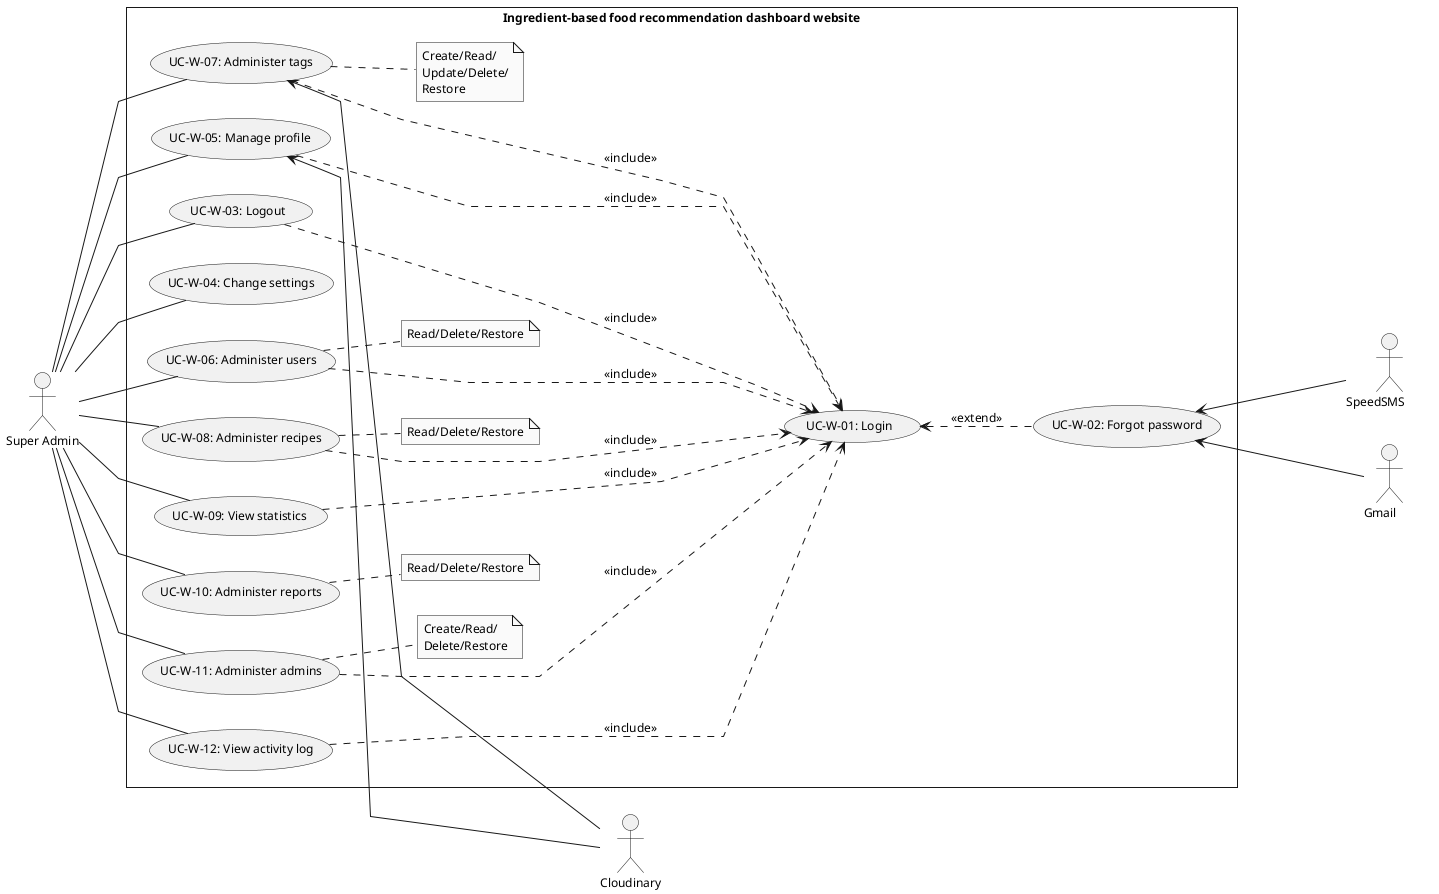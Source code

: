 @startuml SuperAdminUsecase
skinparam style strictuml
skinparam monochrome true
skinparam linetype polyline
skinparam defaultFontSize 12
left to right direction
actor "Super Admin" as admin
actor "Cloudinary" as cl
actor "SpeedSMS         " as sms
actor "Gmail      " as gmail

rectangle Ingredient-based<U+0020>food<U+0020>recommendation<U+0020>dashboard<U+0020>website {
    usecase "UC-W-01: Login" as ucLogin
    usecase "UC-W-02: Forgot password" as ucForgotPassword
    usecase "UC-W-03: Logout" as ucLogout
    usecase "UC-W-04: Change settings" as ucManageSetting
    usecase "UC-W-05: Manage profile" as ucManageProfile

    usecase "UC-W-06: Administer users" as ucAdmUser
    usecase "UC-W-07: Administer tags" as ucAdmTags
    usecase "UC-W-08: Administer recipes" as ucAdmRecipe
    usecase "UC-W-09: View statistics" as ucViewStatistic
    usecase "UC-W-10: Administer reports" as ucAdmReport
    usecase "UC-W-11: Administer admins" as ucAdmAdmin
    usecase "UC-W-12: View activity log" as ucViewActivityLog

    note "Read/Delete/Restore" as noteAdmUser
    note "Read/Delete/Restore" as noteAdmRecipe
    note "Create/Read/\nUpdate/Delete/\nRestore" as noteAdmTag
    note "Create/Read/\nDelete/Restore" as noteAdmAdmin
    note "Read/Delete/Restore" as noteAdmReport

    admin -- ucAdmUser
        ucAdmUser .. noteAdmUser
    admin -- ucAdmRecipe
        ucAdmRecipe .. noteAdmRecipe
    admin -- ucAdmReport
        ucAdmReport .. noteAdmReport
    admin -- ucAdmTags
        ucAdmTags .. noteAdmTag
    admin -- ucViewStatistic
    admin -- ucViewActivityLog
    admin -- ucManageProfile
    admin -- ucManageSetting
    admin -- ucLogout
    admin -- ucAdmAdmin
        ucAdmAdmin .. noteAdmAdmin

    ucLogout .....> ucLogin : <<include>>
    ucViewStatistic .....> ucLogin : <<include>>
    ucAdmUser .....> ucLogin : <<include>>
    ucAdmRecipe .....> ucLogin : <<include>>
    ucAdmTags .....> ucLogin : <<include>>
    ucManageProfile .....> ucLogin : <<include>>
    ucViewActivityLog .....> ucLogin : <<include>>
    ucAdmAdmin .....> ucLogin : <<include>>

    ucLogin <.. ucForgotPassword : <<extend>>

    cl --up-> ucManageProfile
    cl --up-> ucAdmTags
    sms --up-> ucForgotPassword
    gmail --up-> ucForgotPassword
}

@enduml
